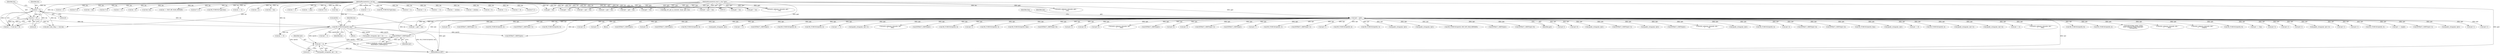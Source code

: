 digraph "0_tcpdump_af2cf04a9394c1a56227c2289ae8da262828294a@pointer" {
"1000431" [label="(Call,tptr + 4)"];
"1000427" [label="(Call,EXTRACT_32BITS(tptr))"];
"1000143" [label="(Call,tptr = pptr)"];
"1000128" [label="(MethodParameterIn,const u_char *pptr)"];
"1000386" [label="(Call,ND_TCHECK2(tptr[0], len))"];
"1000374" [label="(Call,len != 6)"];
"1000129" [label="(MethodParameterIn,u_int len)"];
"1000377" [label="(Call,len != 8)"];
"1002110" [label="(Call,tptr-3)"];
"1002266" [label="(Call,tptr+6)"];
"1002498" [label="(Call,ipaddr_string(ndo, tptr))"];
"1002261" [label="(Call,EXTRACT_32BITS(tptr+2))"];
"1000568" [label="(Call,ipaddr_string(ndo, tptr))"];
"1002429" [label="(Call,tlen = len)"];
"1000494" [label="(Call,EXTRACT_32BITS(tptr))"];
"1002397" [label="(Call,print_unknown_data(ndo, tptr, \"\n\t      \", 8))"];
"1000332" [label="(Call,ipaddr_string(ndo, tptr))"];
"1000322" [label="(Call,ND_TCHECK2(tptr[0], 4))"];
"1002219" [label="(Call,tptr+4)"];
"1000432" [label="(Identifier,tptr)"];
"1002376" [label="(Call,EXTRACT_16BITS(tptr+4))"];
"1002218" [label="(Call,EXTRACT_32BITS(tptr+4))"];
"1000147" [label="(Identifier,tlen)"];
"1001092" [label="(Call,ND_TCHECK2(tptr[0], tlen))"];
"1002535" [label="(Call,ipaddr_string(ndo, tptr))"];
"1000207" [label="(Call,tptr < pptr + len)"];
"1002406" [label="(Call,tptr +=8)"];
"1000348" [label="(Call,ND_TCHECK2(tptr[0], 4))"];
"1002238" [label="(Call,ipaddr_string(ndo, tptr+2))"];
"1002222" [label="(Call,ipaddr_string(ndo, tptr+4))"];
"1000543" [label="(Call,tptr +=4)"];
"1000433" [label="(Literal,4)"];
"1001634" [label="(Call,print_unknown_data(ndo, tptr, \"\n\t    \", tlen))"];
"1002487" [label="(Call,ND_TCHECK2(tptr[0], 8))"];
"1002140" [label="(Call,pptr + len)"];
"1000487" [label="(Call,ND_TCHECK2(tptr[0], 4))"];
"1000171" [label="(Call,tok2str(bgp_origin_values,\n\t\t\t\t\t\t\"Unknown Origin Typecode\",\n\t\t\t\t\t\ttptr[0]))"];
"1002571" [label="(Call,print_unknown_data(ndo, tptr, \"\n\t      \", tlen))"];
"1002654" [label="(Call,print_unknown_data(ndo, tptr,\"\n\t      \", length))"];
"1000129" [label="(MethodParameterIn,u_int len)"];
"1002466" [label="(Call,ND_TCHECK2(tptr[0], 8))"];
"1001116" [label="(Call,tptr += tlen)"];
"1002373" [label="(Call,tptr+3)"];
"1002451" [label="(Call,tptr+2)"];
"1000472" [label="(Call,len % 4)"];
"1002368" [label="(Call,tptr+2)"];
"1002892" [label="(Call,len > 12)"];
"1000422" [label="(Call,as_printf(ndo, astostr, sizeof(astostr),\n\t\t\tEXTRACT_32BITS(tptr)))"];
"1002303" [label="(Call,ipaddr_string(ndo, tptr+2))"];
"1002692" [label="(Call,len -=4)"];
"1002921" [label="(Call,print_unknown_data(ndo, pptr, \"\n\t    \", len))"];
"1002276" [label="(Call,tptr+2)"];
"1002319" [label="(Call,tptr+2)"];
"1000616" [label="(Call,ND_TCHECK2(tptr[0], 3))"];
"1002659" [label="(Call,tptr += length)"];
"1002275" [label="(Call,EXTRACT_32BITS(tptr+2))"];
"1000146" [label="(Call,tlen=len)"];
"1000377" [label="(Call,len != 8)"];
"1002518" [label="(Call,ipaddr_string(ndo, tptr))"];
"1002601" [label="(Call,tptr+1)"];
"1002388" [label="(Call,tptr+2)"];
"1001699" [label="(Call,len == BGP_MP_NLRI_MINSIZE)"];
"1002851" [label="(Call,len % 12)"];
"1002905" [label="(Call,ND_TCHECK2(*pptr,len))"];
"1002350" [label="(Call,tptr+6)"];
"1002848" [label="(Call,len == 0)"];
"1002600" [label="(Call,EXTRACT_16BITS(tptr+1))"];
"1002508" [label="(Call,ND_TCHECK2(tptr[0], 4))"];
"1000393" [label="(Identifier,len)"];
"1002940" [label="(Call,print_unknown_data(ndo, pptr, \"\n\t    \", len))"];
"1002950" [label="(MethodReturn,RET)"];
"1002450" [label="(Call,EXTRACT_24BITS(tptr+2))"];
"1000144" [label="(Identifier,tptr)"];
"1002673" [label="(Call,len < 4)"];
"1000446" [label="(Call,ND_TCHECK2(tptr[0], 8))"];
"1002581" [label="(Call,tlen = len)"];
"1000128" [label="(MethodParameterIn,const u_char *pptr)"];
"1000407" [label="(Call,EXTRACT_16BITS(tptr))"];
"1000313" [label="(Call,len != 4)"];
"1002224" [label="(Call,tptr+4)"];
"1002841" [label="(Call,len -= alen)"];
"1002305" [label="(Call,tptr+2)"];
"1000131" [label="(Block,)"];
"1000429" [label="(Call,ipaddr_string(ndo, tptr + 4))"];
"1002928" [label="(Call,ndo->ndo_vflag > 1 && len)"];
"1000462" [label="(Call,EXTRACT_32BITS(tptr))"];
"1002377" [label="(Call,tptr+4)"];
"1000358" [label="(Call,EXTRACT_32BITS(tptr))"];
"1000143" [label="(Call,tptr = pptr)"];
"1002155" [label="(Call,len % 8)"];
"1002544" [label="(Call,ND_TCHECK2(tptr[0], 8))"];
"1002477" [label="(Call,ipaddr_string(ndo, tptr))"];
"1002455" [label="(Call,tptr +=5)"];
"1000376" [label="(Literal,6)"];
"1001666" [label="(Call,EXTRACT_16BITS(tptr))"];
"1000191" [label="(Call,!len)"];
"1002524" [label="(Call,ND_TCHECK2(tptr[0], 8))"];
"1000392" [label="(Call,len == 6)"];
"1000558" [label="(Call,ND_TCHECK2(tptr[0], 4))"];
"1002604" [label="(Call,tptr += 3)"];
"1001188" [label="(Call,pptr + len)"];
"1001710" [label="(Call,tptr < pptr + len)"];
"1002317" [label="(Call,ipaddr_string(ndo, tptr+2))"];
"1002138" [label="(Call,tptr = pptr + len)"];
"1000683" [label="(Call,print_unknown_data(ndo, tptr, \"\n\t    \", tlen))"];
"1002879" [label="(Call,EXTRACT_32BITS(tptr))"];
"1000375" [label="(Identifier,len)"];
"1000363" [label="(Call,len != 0)"];
"1000588" [label="(Call,ND_TCHECK2(tptr[0], 4))"];
"1002240" [label="(Call,tptr+2)"];
"1000154" [label="(Call,len != 1)"];
"1002414" [label="(Call,ND_TCHECK2(tptr[0], 5))"];
"1002936" [label="(Call,ND_TCHECK2(*pptr,len))"];
"1000379" [label="(Literal,8)"];
"1000664" [label="(Call,ND_TCHECK2(tptr[0], tlen))"];
"1002243" [label="(Call,EXTRACT_16BITS(tptr+6))"];
"1002214" [label="(Call,tptr+2)"];
"1002244" [label="(Call,tptr+6)"];
"1000411" [label="(Call,tptr + 2)"];
"1000339" [label="(Call,len != 4)"];
"1002344" [label="(Call,tptr+6)"];
"1001111" [label="(Call,print_unknown_data(ndo, tptr, \"\n\t    \", tlen))"];
"1000549" [label="(Call,len != 4)"];
"1000623" [label="(Call,EXTRACT_16BITS(tptr))"];
"1002900" [label="(Call,len -= 12)"];
"1000431" [label="(Call,tptr + 4)"];
"1000201" [label="(Call,bgp_attr_get_as_size(ndo, atype, pptr, len))"];
"1001712" [label="(Call,pptr + len)"];
"1002750" [label="(Call,len -= alenlen)"];
"1002327" [label="(Call,tptr+6)"];
"1002738" [label="(Call,len < alenlen)"];
"1000390" [label="(Identifier,len)"];
"1002865" [label="(Call,len > 0)"];
"1000428" [label="(Identifier,tptr)"];
"1001644" [label="(Call,pptr + len)"];
"1002262" [label="(Call,tptr+2)"];
"1001642" [label="(Call,tptr = pptr + len)"];
"1000373" [label="(Call,len != 6 && len != 8)"];
"1002387" [label="(Call,EXTRACT_16BITS(tptr+2))"];
"1002687" [label="(Call,EXTRACT_32BITS(tptr))"];
"1002724" [label="(Call,len -= 2)"];
"1002334" [label="(Call,tptr+7)"];
"1000437" [label="(Call,len != 8)"];
"1002170" [label="(Call,ND_TCHECK2(tptr[0], 2))"];
"1002213" [label="(Call,EXTRACT_16BITS(tptr+2))"];
"1000387" [label="(Call,tptr[0])"];
"1000386" [label="(Call,ND_TCHECK2(tptr[0], len))"];
"1002422" [label="(Call,tptr+1)"];
"1002667" [label="(Call,ND_TCHECK2(tptr[0], 4))"];
"1000427" [label="(Call,EXTRACT_32BITS(tptr))"];
"1000209" [label="(Call,pptr + len)"];
"1000151" [label="(Block,)"];
"1000181" [label="(Call,len % 2)"];
"1001186" [label="(Call,tptr < pptr + len)"];
"1002589" [label="(Call,ND_TCHECK2(tptr[0], 3))"];
"1000374" [label="(Call,len != 6)"];
"1002707" [label="(Call,len < 2)"];
"1002555" [label="(Call,ipaddr_string(ndo, tptr))"];
"1000599" [label="(Call,ipaddr_string(ndo, tptr))"];
"1000574" [label="(Call,len % 4)"];
"1001659" [label="(Call,ND_TCHECK2(tptr[0], BGP_MP_NLRI_MINSIZE))"];
"1002177" [label="(Call,EXTRACT_16BITS(tptr))"];
"1002265" [label="(Call,EXTRACT_16BITS(tptr+6))"];
"1000409" [label="(Call,ipaddr_string(ndo, tptr + 2))"];
"1000378" [label="(Identifier,len)"];
"1000145" [label="(Identifier,pptr)"];
"1000431" -> "1000429"  [label="AST: "];
"1000431" -> "1000433"  [label="CFG: "];
"1000432" -> "1000431"  [label="AST: "];
"1000433" -> "1000431"  [label="AST: "];
"1000429" -> "1000431"  [label="CFG: "];
"1000431" -> "1002950"  [label="DDG: tptr"];
"1000427" -> "1000431"  [label="DDG: tptr"];
"1000386" -> "1000431"  [label="DDG: tptr[0]"];
"1000427" -> "1000422"  [label="AST: "];
"1000427" -> "1000428"  [label="CFG: "];
"1000428" -> "1000427"  [label="AST: "];
"1000422" -> "1000427"  [label="CFG: "];
"1000427" -> "1000422"  [label="DDG: tptr"];
"1000143" -> "1000427"  [label="DDG: tptr"];
"1000386" -> "1000427"  [label="DDG: tptr[0]"];
"1000427" -> "1000429"  [label="DDG: tptr"];
"1000143" -> "1000131"  [label="AST: "];
"1000143" -> "1000145"  [label="CFG: "];
"1000144" -> "1000143"  [label="AST: "];
"1000145" -> "1000143"  [label="AST: "];
"1000147" -> "1000143"  [label="CFG: "];
"1000143" -> "1002950"  [label="DDG: tptr"];
"1000143" -> "1002950"  [label="DDG: pptr"];
"1000128" -> "1000143"  [label="DDG: pptr"];
"1000143" -> "1000171"  [label="DDG: tptr"];
"1000143" -> "1000207"  [label="DDG: tptr"];
"1000143" -> "1000322"  [label="DDG: tptr"];
"1000143" -> "1000332"  [label="DDG: tptr"];
"1000143" -> "1000348"  [label="DDG: tptr"];
"1000143" -> "1000358"  [label="DDG: tptr"];
"1000143" -> "1000386"  [label="DDG: tptr"];
"1000143" -> "1000407"  [label="DDG: tptr"];
"1000143" -> "1000446"  [label="DDG: tptr"];
"1000143" -> "1000462"  [label="DDG: tptr"];
"1000143" -> "1000487"  [label="DDG: tptr"];
"1000143" -> "1000494"  [label="DDG: tptr"];
"1000143" -> "1000543"  [label="DDG: tptr"];
"1000143" -> "1000558"  [label="DDG: tptr"];
"1000143" -> "1000568"  [label="DDG: tptr"];
"1000143" -> "1000588"  [label="DDG: tptr"];
"1000143" -> "1000599"  [label="DDG: tptr"];
"1000143" -> "1000616"  [label="DDG: tptr"];
"1000143" -> "1000623"  [label="DDG: tptr"];
"1000143" -> "1000664"  [label="DDG: tptr"];
"1000143" -> "1000683"  [label="DDG: tptr"];
"1000143" -> "1001092"  [label="DDG: tptr"];
"1000143" -> "1001111"  [label="DDG: tptr"];
"1000143" -> "1001116"  [label="DDG: tptr"];
"1000143" -> "1001634"  [label="DDG: tptr"];
"1000143" -> "1001659"  [label="DDG: tptr"];
"1000143" -> "1001666"  [label="DDG: tptr"];
"1000143" -> "1002110"  [label="DDG: tptr"];
"1000143" -> "1002170"  [label="DDG: tptr"];
"1000143" -> "1002177"  [label="DDG: tptr"];
"1000143" -> "1002213"  [label="DDG: tptr"];
"1000143" -> "1002214"  [label="DDG: tptr"];
"1000143" -> "1002218"  [label="DDG: tptr"];
"1000143" -> "1002219"  [label="DDG: tptr"];
"1000143" -> "1002222"  [label="DDG: tptr"];
"1000143" -> "1002224"  [label="DDG: tptr"];
"1000143" -> "1002238"  [label="DDG: tptr"];
"1000143" -> "1002240"  [label="DDG: tptr"];
"1000143" -> "1002243"  [label="DDG: tptr"];
"1000143" -> "1002244"  [label="DDG: tptr"];
"1000143" -> "1002261"  [label="DDG: tptr"];
"1000143" -> "1002262"  [label="DDG: tptr"];
"1000143" -> "1002265"  [label="DDG: tptr"];
"1000143" -> "1002266"  [label="DDG: tptr"];
"1000143" -> "1002275"  [label="DDG: tptr"];
"1000143" -> "1002276"  [label="DDG: tptr"];
"1000143" -> "1002303"  [label="DDG: tptr"];
"1000143" -> "1002305"  [label="DDG: tptr"];
"1000143" -> "1002317"  [label="DDG: tptr"];
"1000143" -> "1002319"  [label="DDG: tptr"];
"1000143" -> "1002327"  [label="DDG: tptr"];
"1000143" -> "1002334"  [label="DDG: tptr"];
"1000143" -> "1002344"  [label="DDG: tptr"];
"1000143" -> "1002350"  [label="DDG: tptr"];
"1000143" -> "1002368"  [label="DDG: tptr"];
"1000143" -> "1002373"  [label="DDG: tptr"];
"1000143" -> "1002376"  [label="DDG: tptr"];
"1000143" -> "1002377"  [label="DDG: tptr"];
"1000143" -> "1002387"  [label="DDG: tptr"];
"1000143" -> "1002388"  [label="DDG: tptr"];
"1000143" -> "1002397"  [label="DDG: tptr"];
"1000143" -> "1002406"  [label="DDG: tptr"];
"1000143" -> "1002414"  [label="DDG: tptr"];
"1000143" -> "1002422"  [label="DDG: tptr"];
"1000143" -> "1002450"  [label="DDG: tptr"];
"1000143" -> "1002451"  [label="DDG: tptr"];
"1000143" -> "1002455"  [label="DDG: tptr"];
"1000143" -> "1002466"  [label="DDG: tptr"];
"1000143" -> "1002477"  [label="DDG: tptr"];
"1000143" -> "1002487"  [label="DDG: tptr"];
"1000143" -> "1002498"  [label="DDG: tptr"];
"1000143" -> "1002508"  [label="DDG: tptr"];
"1000143" -> "1002518"  [label="DDG: tptr"];
"1000143" -> "1002524"  [label="DDG: tptr"];
"1000143" -> "1002535"  [label="DDG: tptr"];
"1000143" -> "1002544"  [label="DDG: tptr"];
"1000143" -> "1002555"  [label="DDG: tptr"];
"1000143" -> "1002571"  [label="DDG: tptr"];
"1000143" -> "1002589"  [label="DDG: tptr"];
"1000143" -> "1002600"  [label="DDG: tptr"];
"1000143" -> "1002601"  [label="DDG: tptr"];
"1000143" -> "1002604"  [label="DDG: tptr"];
"1000143" -> "1002654"  [label="DDG: tptr"];
"1000143" -> "1002659"  [label="DDG: tptr"];
"1000143" -> "1002667"  [label="DDG: tptr"];
"1000143" -> "1002687"  [label="DDG: tptr"];
"1000143" -> "1002879"  [label="DDG: tptr"];
"1000128" -> "1000125"  [label="AST: "];
"1000128" -> "1002950"  [label="DDG: pptr"];
"1000128" -> "1000201"  [label="DDG: pptr"];
"1000128" -> "1000207"  [label="DDG: pptr"];
"1000128" -> "1000209"  [label="DDG: pptr"];
"1000128" -> "1001186"  [label="DDG: pptr"];
"1000128" -> "1001188"  [label="DDG: pptr"];
"1000128" -> "1001642"  [label="DDG: pptr"];
"1000128" -> "1001644"  [label="DDG: pptr"];
"1000128" -> "1001710"  [label="DDG: pptr"];
"1000128" -> "1001712"  [label="DDG: pptr"];
"1000128" -> "1002138"  [label="DDG: pptr"];
"1000128" -> "1002140"  [label="DDG: pptr"];
"1000128" -> "1002921"  [label="DDG: pptr"];
"1000128" -> "1002940"  [label="DDG: pptr"];
"1000386" -> "1000151"  [label="AST: "];
"1000386" -> "1000390"  [label="CFG: "];
"1000387" -> "1000386"  [label="AST: "];
"1000390" -> "1000386"  [label="AST: "];
"1000393" -> "1000386"  [label="CFG: "];
"1000386" -> "1002950"  [label="DDG: tptr[0]"];
"1000386" -> "1002950"  [label="DDG: ND_TCHECK2(tptr[0], len)"];
"1000374" -> "1000386"  [label="DDG: len"];
"1000377" -> "1000386"  [label="DDG: len"];
"1000129" -> "1000386"  [label="DDG: len"];
"1000386" -> "1000392"  [label="DDG: len"];
"1000386" -> "1000407"  [label="DDG: tptr[0]"];
"1000386" -> "1000409"  [label="DDG: tptr[0]"];
"1000386" -> "1000411"  [label="DDG: tptr[0]"];
"1000386" -> "1000429"  [label="DDG: tptr[0]"];
"1000374" -> "1000373"  [label="AST: "];
"1000374" -> "1000376"  [label="CFG: "];
"1000375" -> "1000374"  [label="AST: "];
"1000376" -> "1000374"  [label="AST: "];
"1000378" -> "1000374"  [label="CFG: "];
"1000373" -> "1000374"  [label="CFG: "];
"1000374" -> "1000373"  [label="DDG: len"];
"1000374" -> "1000373"  [label="DDG: 6"];
"1000129" -> "1000374"  [label="DDG: len"];
"1000374" -> "1000377"  [label="DDG: len"];
"1000374" -> "1002928"  [label="DDG: len"];
"1000129" -> "1000125"  [label="AST: "];
"1000129" -> "1002950"  [label="DDG: len"];
"1000129" -> "1000146"  [label="DDG: len"];
"1000129" -> "1000154"  [label="DDG: len"];
"1000129" -> "1000181"  [label="DDG: len"];
"1000129" -> "1000191"  [label="DDG: len"];
"1000129" -> "1000201"  [label="DDG: len"];
"1000129" -> "1000207"  [label="DDG: len"];
"1000129" -> "1000209"  [label="DDG: len"];
"1000129" -> "1000313"  [label="DDG: len"];
"1000129" -> "1000339"  [label="DDG: len"];
"1000129" -> "1000363"  [label="DDG: len"];
"1000129" -> "1000377"  [label="DDG: len"];
"1000129" -> "1000392"  [label="DDG: len"];
"1000129" -> "1000437"  [label="DDG: len"];
"1000129" -> "1000472"  [label="DDG: len"];
"1000129" -> "1000549"  [label="DDG: len"];
"1000129" -> "1000574"  [label="DDG: len"];
"1000129" -> "1001186"  [label="DDG: len"];
"1000129" -> "1001188"  [label="DDG: len"];
"1000129" -> "1001642"  [label="DDG: len"];
"1000129" -> "1001644"  [label="DDG: len"];
"1000129" -> "1001699"  [label="DDG: len"];
"1000129" -> "1001710"  [label="DDG: len"];
"1000129" -> "1001712"  [label="DDG: len"];
"1000129" -> "1002138"  [label="DDG: len"];
"1000129" -> "1002140"  [label="DDG: len"];
"1000129" -> "1002155"  [label="DDG: len"];
"1000129" -> "1002429"  [label="DDG: len"];
"1000129" -> "1002581"  [label="DDG: len"];
"1000129" -> "1002673"  [label="DDG: len"];
"1000129" -> "1002692"  [label="DDG: len"];
"1000129" -> "1002707"  [label="DDG: len"];
"1000129" -> "1002724"  [label="DDG: len"];
"1000129" -> "1002738"  [label="DDG: len"];
"1000129" -> "1002750"  [label="DDG: len"];
"1000129" -> "1002841"  [label="DDG: len"];
"1000129" -> "1002848"  [label="DDG: len"];
"1000129" -> "1002851"  [label="DDG: len"];
"1000129" -> "1002865"  [label="DDG: len"];
"1000129" -> "1002892"  [label="DDG: len"];
"1000129" -> "1002900"  [label="DDG: len"];
"1000129" -> "1002905"  [label="DDG: len"];
"1000129" -> "1002921"  [label="DDG: len"];
"1000129" -> "1002928"  [label="DDG: len"];
"1000129" -> "1002936"  [label="DDG: len"];
"1000129" -> "1002940"  [label="DDG: len"];
"1000377" -> "1000373"  [label="AST: "];
"1000377" -> "1000379"  [label="CFG: "];
"1000378" -> "1000377"  [label="AST: "];
"1000379" -> "1000377"  [label="AST: "];
"1000373" -> "1000377"  [label="CFG: "];
"1000377" -> "1000373"  [label="DDG: len"];
"1000377" -> "1000373"  [label="DDG: 8"];
"1000377" -> "1002928"  [label="DDG: len"];
}
